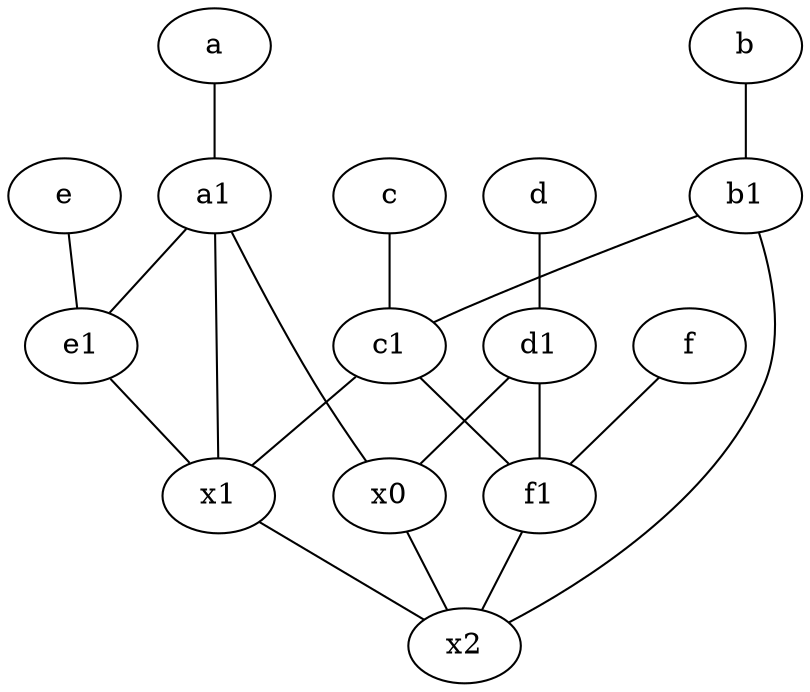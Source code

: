 graph {
	node [labelfontsize=50]
	a [labelfontsize=50 pos="8,2!"]
	a1 [labelfontsize=50 pos="8,3!"]
	b1 [labelfontsize=50 pos="9,4!"]
	x2 [labelfontsize=50]
	x1 [labelfontsize=50]
	e1 [labelfontsize=50 pos="7,7!"]
	e [labelfontsize=50 pos="7,9!"]
	x0 [labelfontsize=50]
	f [labelfontsize=50 pos="3,9!"]
	d1 [labelfontsize=50 pos="3,5!"]
	c1 [labelfontsize=50 pos="4.5,3!"]
	c [labelfontsize=50 pos="4.5,2!"]
	f1 [labelfontsize=50 pos="3,8!"]
	d [labelfontsize=50 pos="2,5!"]
	b [labelfontsize=50 pos="10,4!"]
	a -- a1
	b -- b1
	a1 -- x1
	d1 -- f1
	b1 -- x2
	a1 -- e1
	e1 -- x1
	d -- d1
	c1 -- f1
	x0 -- x2
	f1 -- x2
	f -- f1
	a1 -- x0
	c1 -- x1
	b1 -- c1
	e -- e1
	d1 -- x0
	c -- c1
	x1 -- x2
}
